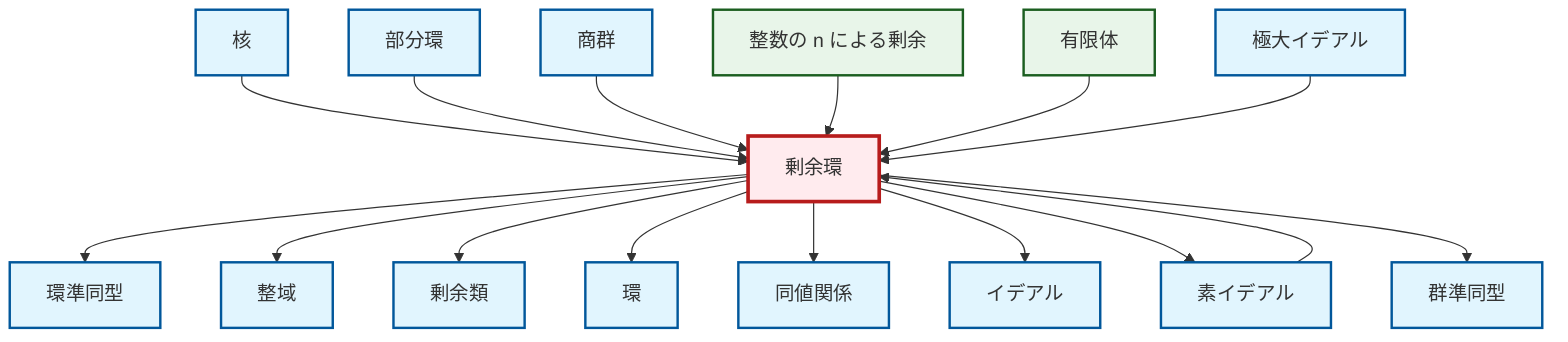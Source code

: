 graph TD
    classDef definition fill:#e1f5fe,stroke:#01579b,stroke-width:2px
    classDef theorem fill:#f3e5f5,stroke:#4a148c,stroke-width:2px
    classDef axiom fill:#fff3e0,stroke:#e65100,stroke-width:2px
    classDef example fill:#e8f5e9,stroke:#1b5e20,stroke-width:2px
    classDef current fill:#ffebee,stroke:#b71c1c,stroke-width:3px
    ex-finite-field["有限体"]:::example
    def-equivalence-relation["同値関係"]:::definition
    def-coset["剰余類"]:::definition
    def-ring-homomorphism["環準同型"]:::definition
    def-maximal-ideal["極大イデアル"]:::definition
    def-homomorphism["群準同型"]:::definition
    def-ring["環"]:::definition
    def-subring["部分環"]:::definition
    def-quotient-ring["剰余環"]:::definition
    def-quotient-group["商群"]:::definition
    def-kernel["核"]:::definition
    ex-quotient-integers-mod-n["整数の n による剰余"]:::example
    def-integral-domain["整域"]:::definition
    def-ideal["イデアル"]:::definition
    def-prime-ideal["素イデアル"]:::definition
    def-quotient-ring --> def-ring-homomorphism
    def-kernel --> def-quotient-ring
    def-quotient-ring --> def-integral-domain
    def-quotient-ring --> def-coset
    def-subring --> def-quotient-ring
    def-quotient-group --> def-quotient-ring
    def-quotient-ring --> def-ring
    def-prime-ideal --> def-quotient-ring
    def-quotient-ring --> def-equivalence-relation
    ex-quotient-integers-mod-n --> def-quotient-ring
    def-quotient-ring --> def-ideal
    ex-finite-field --> def-quotient-ring
    def-quotient-ring --> def-prime-ideal
    def-quotient-ring --> def-homomorphism
    def-maximal-ideal --> def-quotient-ring
    class def-quotient-ring current